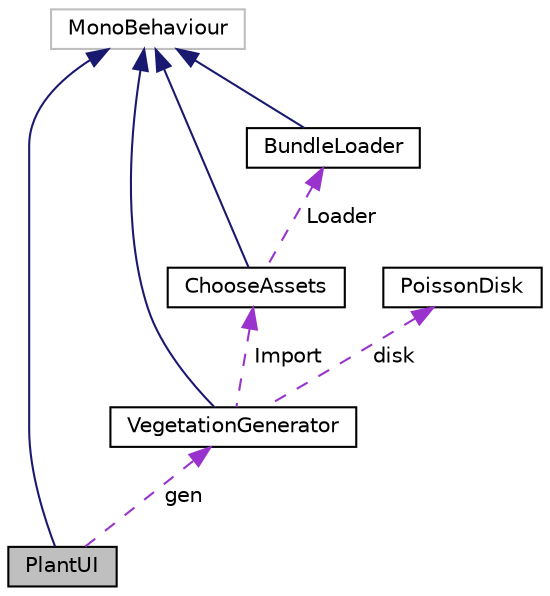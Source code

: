 digraph "PlantUI"
{
  edge [fontname="Helvetica",fontsize="10",labelfontname="Helvetica",labelfontsize="10"];
  node [fontname="Helvetica",fontsize="10",shape=record];
  Node2 [label="PlantUI",height=0.2,width=0.4,color="black", fillcolor="grey75", style="filled", fontcolor="black"];
  Node3 -> Node2 [dir="back",color="midnightblue",fontsize="10",style="solid",fontname="Helvetica"];
  Node3 [label="MonoBehaviour",height=0.2,width=0.4,color="grey75", fillcolor="white", style="filled"];
  Node4 -> Node2 [dir="back",color="darkorchid3",fontsize="10",style="dashed",label=" gen" ,fontname="Helvetica"];
  Node4 [label="VegetationGenerator",height=0.2,width=0.4,color="black", fillcolor="white", style="filled",URL="$class_vegetation_generator.html",tooltip="Places trees randomly on the map "];
  Node3 -> Node4 [dir="back",color="midnightblue",fontsize="10",style="solid",fontname="Helvetica"];
  Node5 -> Node4 [dir="back",color="darkorchid3",fontsize="10",style="dashed",label=" disk" ,fontname="Helvetica"];
  Node5 [label="PoissonDisk",height=0.2,width=0.4,color="black", fillcolor="white", style="filled",URL="$class_poisson_disk.html"];
  Node6 -> Node4 [dir="back",color="darkorchid3",fontsize="10",style="dashed",label=" Import" ,fontname="Helvetica"];
  Node6 [label="ChooseAssets",height=0.2,width=0.4,color="black", fillcolor="white", style="filled",URL="$class_choose_assets.html",tooltip="Used when the user desires to import new assets in to the editor loads assets from the bundles that w..."];
  Node3 -> Node6 [dir="back",color="midnightblue",fontsize="10",style="solid",fontname="Helvetica"];
  Node7 -> Node6 [dir="back",color="darkorchid3",fontsize="10",style="dashed",label=" Loader" ,fontname="Helvetica"];
  Node7 [label="BundleLoader",height=0.2,width=0.4,color="black", fillcolor="white", style="filled",URL="$class_bundle_loader.html",tooltip="Load available bundles "];
  Node3 -> Node7 [dir="back",color="midnightblue",fontsize="10",style="solid",fontname="Helvetica"];
}
